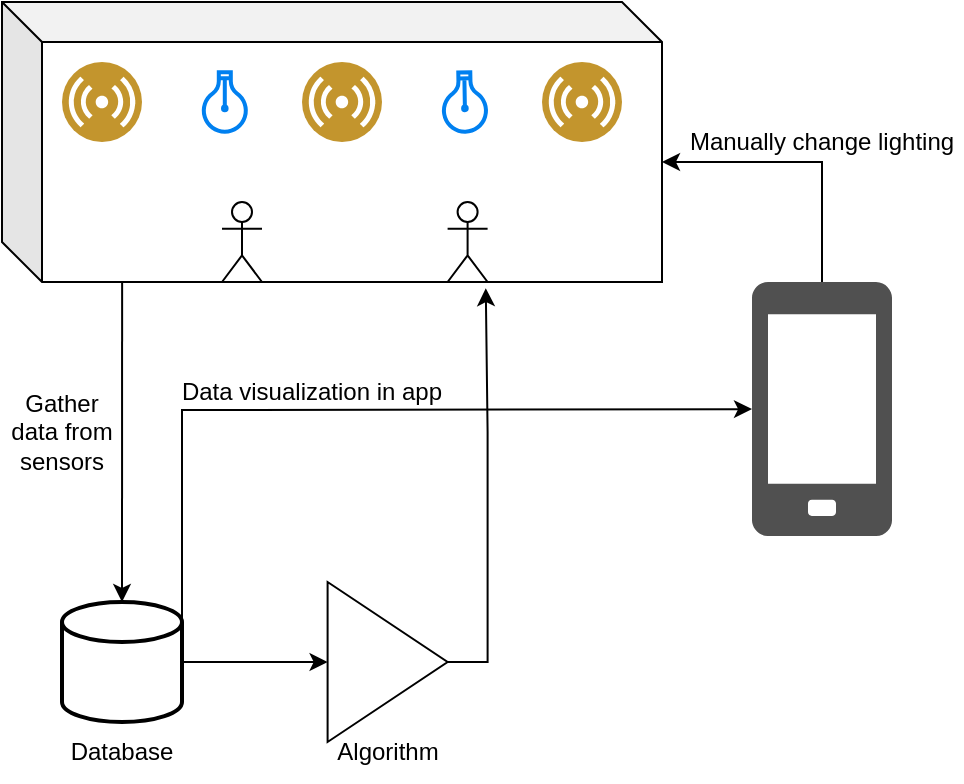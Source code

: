 <mxfile version="24.8.6">
  <diagram name="Page-1" id="M64fUpVo7ZuDjs-AcRBq">
    <mxGraphModel dx="703" dy="474" grid="1" gridSize="10" guides="1" tooltips="1" connect="1" arrows="1" fold="1" page="1" pageScale="1" pageWidth="850" pageHeight="1100" math="0" shadow="0">
      <root>
        <mxCell id="0" />
        <mxCell id="1" parent="0" />
        <mxCell id="RP9H2n9T-Lb5xmLIEz4D-7" value="" style="html=1;verticalLabelPosition=bottom;align=center;labelBackgroundColor=#ffffff;verticalAlign=top;strokeWidth=2;strokeColor=#0080F0;shadow=0;dashed=0;shape=mxgraph.ios7.icons.lightbulb;rotation=-180;" vertex="1" parent="1">
          <mxGeometry x="150" y="205.15" width="22.8" height="29.7" as="geometry" />
        </mxCell>
        <mxCell id="RP9H2n9T-Lb5xmLIEz4D-10" value="" style="image;aspect=fixed;perimeter=ellipsePerimeter;html=1;align=center;shadow=0;dashed=0;fontColor=#4277BB;labelBackgroundColor=default;fontSize=12;spacingTop=3;image=img/lib/ibm/users/sensor.svg;" vertex="1" parent="1">
          <mxGeometry x="200" y="200" width="40" height="40" as="geometry" />
        </mxCell>
        <mxCell id="RP9H2n9T-Lb5xmLIEz4D-11" value="" style="image;aspect=fixed;perimeter=ellipsePerimeter;html=1;align=center;shadow=0;dashed=0;fontColor=#4277BB;labelBackgroundColor=default;fontSize=12;spacingTop=3;image=img/lib/ibm/users/sensor.svg;" vertex="1" parent="1">
          <mxGeometry x="80" y="200" width="40" height="40" as="geometry" />
        </mxCell>
        <mxCell id="RP9H2n9T-Lb5xmLIEz4D-13" value="" style="shape=cube;whiteSpace=wrap;html=1;boundedLbl=1;backgroundOutline=1;darkOpacity=0.05;darkOpacity2=0.1;fillColor=none;rotation=0;shadow=0;" vertex="1" parent="1">
          <mxGeometry x="50" y="170" width="330" height="140" as="geometry" />
        </mxCell>
        <mxCell id="RP9H2n9T-Lb5xmLIEz4D-14" value="" style="image;aspect=fixed;perimeter=ellipsePerimeter;html=1;align=center;shadow=0;dashed=0;fontColor=#4277BB;labelBackgroundColor=default;fontSize=12;spacingTop=3;image=img/lib/ibm/users/sensor.svg;" vertex="1" parent="1">
          <mxGeometry x="320" y="200" width="40" height="40" as="geometry" />
        </mxCell>
        <mxCell id="RP9H2n9T-Lb5xmLIEz4D-15" value="" style="html=1;verticalLabelPosition=bottom;align=center;labelBackgroundColor=#ffffff;verticalAlign=top;strokeWidth=2;strokeColor=#0080F0;shadow=0;dashed=0;shape=mxgraph.ios7.icons.lightbulb;rotation=-181;" vertex="1" parent="1">
          <mxGeometry x="270" y="205.15" width="22.8" height="29.7" as="geometry" />
        </mxCell>
        <mxCell id="RP9H2n9T-Lb5xmLIEz4D-20" value="" style="shape=umlActor;verticalLabelPosition=bottom;verticalAlign=top;html=1;outlineConnect=0;" vertex="1" parent="1">
          <mxGeometry x="160" y="270" width="20" height="40" as="geometry" />
        </mxCell>
        <mxCell id="RP9H2n9T-Lb5xmLIEz4D-21" value="" style="shape=umlActor;verticalLabelPosition=bottom;verticalAlign=top;html=1;outlineConnect=0;" vertex="1" parent="1">
          <mxGeometry x="272.8" y="270" width="20" height="40" as="geometry" />
        </mxCell>
        <mxCell id="RP9H2n9T-Lb5xmLIEz4D-26" style="edgeStyle=orthogonalEdgeStyle;rounded=0;orthogonalLoop=1;jettySize=auto;html=1;entryX=0;entryY=0.5;entryDx=0;entryDy=0;" edge="1" parent="1" source="RP9H2n9T-Lb5xmLIEz4D-24" target="RP9H2n9T-Lb5xmLIEz4D-25">
          <mxGeometry relative="1" as="geometry" />
        </mxCell>
        <mxCell id="RP9H2n9T-Lb5xmLIEz4D-24" value="" style="strokeWidth=2;html=1;shape=mxgraph.flowchart.database;whiteSpace=wrap;" vertex="1" parent="1">
          <mxGeometry x="80" y="470" width="60" height="60" as="geometry" />
        </mxCell>
        <mxCell id="RP9H2n9T-Lb5xmLIEz4D-25" value="" style="triangle;whiteSpace=wrap;html=1;" vertex="1" parent="1">
          <mxGeometry x="212.8" y="460" width="60" height="80" as="geometry" />
        </mxCell>
        <mxCell id="RP9H2n9T-Lb5xmLIEz4D-31" value="" style="sketch=0;pointerEvents=1;shadow=0;dashed=0;html=1;strokeColor=none;fillColor=#505050;labelPosition=center;verticalLabelPosition=bottom;verticalAlign=top;outlineConnect=0;align=center;shape=mxgraph.office.devices.cell_phone_generic;" vertex="1" parent="1">
          <mxGeometry x="425" y="310" width="70" height="127" as="geometry" />
        </mxCell>
        <mxCell id="RP9H2n9T-Lb5xmLIEz4D-32" value="" style="endArrow=classic;html=1;rounded=0;exitX=0.182;exitY=1;exitDx=0;exitDy=0;exitPerimeter=0;entryX=0.5;entryY=0;entryDx=0;entryDy=0;entryPerimeter=0;" edge="1" parent="1" source="RP9H2n9T-Lb5xmLIEz4D-13" target="RP9H2n9T-Lb5xmLIEz4D-24">
          <mxGeometry width="50" height="50" relative="1" as="geometry">
            <mxPoint x="300" y="390" as="sourcePoint" />
            <mxPoint x="350" y="340" as="targetPoint" />
          </mxGeometry>
        </mxCell>
        <mxCell id="RP9H2n9T-Lb5xmLIEz4D-33" value="Gather data from sensors" style="text;html=1;align=center;verticalAlign=middle;whiteSpace=wrap;rounded=0;" vertex="1" parent="1">
          <mxGeometry x="50.0" y="370" width="60" height="30" as="geometry" />
        </mxCell>
        <mxCell id="RP9H2n9T-Lb5xmLIEz4D-35" value="Database" style="text;html=1;align=center;verticalAlign=middle;whiteSpace=wrap;rounded=0;" vertex="1" parent="1">
          <mxGeometry x="80" y="530" width="60" height="30" as="geometry" />
        </mxCell>
        <mxCell id="RP9H2n9T-Lb5xmLIEz4D-36" value="Algorithm" style="text;html=1;align=center;verticalAlign=middle;whiteSpace=wrap;rounded=0;" vertex="1" parent="1">
          <mxGeometry x="212.8" y="530" width="60" height="30" as="geometry" />
        </mxCell>
        <mxCell id="RP9H2n9T-Lb5xmLIEz4D-37" value="" style="endArrow=classic;html=1;rounded=0;exitX=1;exitY=0.15;exitDx=0;exitDy=0;exitPerimeter=0;" edge="1" parent="1" source="RP9H2n9T-Lb5xmLIEz4D-24" target="RP9H2n9T-Lb5xmLIEz4D-31">
          <mxGeometry width="50" height="50" relative="1" as="geometry">
            <mxPoint x="300" y="420" as="sourcePoint" />
            <mxPoint x="350" y="370" as="targetPoint" />
            <Array as="points">
              <mxPoint x="140" y="374" />
            </Array>
          </mxGeometry>
        </mxCell>
        <mxCell id="RP9H2n9T-Lb5xmLIEz4D-38" style="edgeStyle=orthogonalEdgeStyle;rounded=0;orthogonalLoop=1;jettySize=auto;html=1;exitX=1;exitY=0.5;exitDx=0;exitDy=0;entryX=0.733;entryY=1.022;entryDx=0;entryDy=0;entryPerimeter=0;" edge="1" parent="1" source="RP9H2n9T-Lb5xmLIEz4D-25" target="RP9H2n9T-Lb5xmLIEz4D-13">
          <mxGeometry relative="1" as="geometry" />
        </mxCell>
        <mxCell id="RP9H2n9T-Lb5xmLIEz4D-39" value="Data visualization in app" style="text;html=1;align=center;verticalAlign=middle;whiteSpace=wrap;rounded=0;" vertex="1" parent="1">
          <mxGeometry x="130" y="350" width="150" height="30" as="geometry" />
        </mxCell>
        <mxCell id="RP9H2n9T-Lb5xmLIEz4D-42" value="" style="endArrow=classic;html=1;rounded=0;entryX=0;entryY=0;entryDx=330;entryDy=80;entryPerimeter=0;" edge="1" parent="1" source="RP9H2n9T-Lb5xmLIEz4D-31" target="RP9H2n9T-Lb5xmLIEz4D-13">
          <mxGeometry width="50" height="50" relative="1" as="geometry">
            <mxPoint x="460" y="300" as="sourcePoint" />
            <mxPoint x="450" y="250" as="targetPoint" />
            <Array as="points">
              <mxPoint x="460" y="250" />
            </Array>
          </mxGeometry>
        </mxCell>
        <mxCell id="RP9H2n9T-Lb5xmLIEz4D-43" value="Manually change lighting" style="text;html=1;align=center;verticalAlign=middle;whiteSpace=wrap;rounded=0;" vertex="1" parent="1">
          <mxGeometry x="390" y="225" width="140" height="30" as="geometry" />
        </mxCell>
      </root>
    </mxGraphModel>
  </diagram>
</mxfile>
